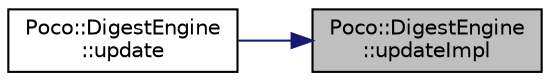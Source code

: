 digraph "Poco::DigestEngine::updateImpl"
{
 // LATEX_PDF_SIZE
  edge [fontname="Helvetica",fontsize="10",labelfontname="Helvetica",labelfontsize="10"];
  node [fontname="Helvetica",fontsize="10",shape=record];
  rankdir="RL";
  Node1 [label="Poco::DigestEngine\l::updateImpl",height=0.2,width=0.4,color="black", fillcolor="grey75", style="filled", fontcolor="black",tooltip="Converts a string created by digestToHex back to its Digest presentation."];
  Node1 -> Node2 [dir="back",color="midnightblue",fontsize="10",style="solid"];
  Node2 [label="Poco::DigestEngine\l::update",height=0.2,width=0.4,color="black", fillcolor="white", style="filled",URL="$classPoco_1_1DigestEngine.html#ac3de0beba3214e7c41b97ceab478f4d1",tooltip=" "];
}
